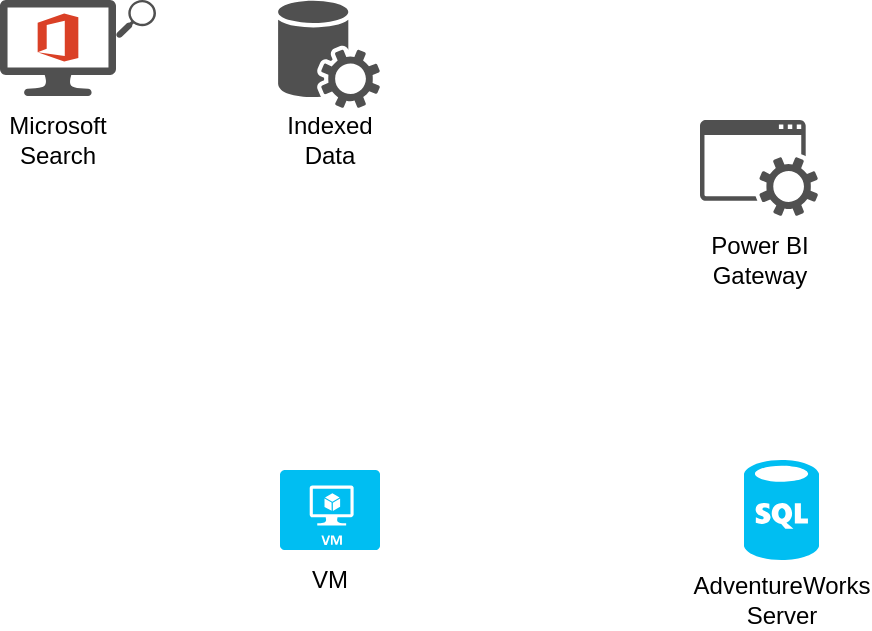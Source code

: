 <mxfile version="13.3.5" type="device"><diagram id="bjCdOTSKXJoXCGte1gPt" name="Page-1"><mxGraphModel dx="1106" dy="860" grid="1" gridSize="10" guides="1" tooltips="1" connect="1" arrows="1" fold="1" page="1" pageScale="1" pageWidth="827" pageHeight="1169" math="0" shadow="0"><root><mxCell id="0"/><mxCell id="1" parent="0"/><mxCell id="Nrr77rJ-I-0ks5EhK8dh-1" value="" style="group" vertex="1" connectable="0" parent="1"><mxGeometry x="80" y="70" width="78" height="80" as="geometry"/></mxCell><mxCell id="FbACteb5riXrHAfUR4Uj-1" value="" style="pointerEvents=1;shadow=0;dashed=0;html=1;strokeColor=none;fillColor=#505050;labelPosition=center;verticalLabelPosition=bottom;verticalAlign=top;outlineConnect=0;align=center;shape=mxgraph.office.concepts.office_installed;" parent="Nrr77rJ-I-0ks5EhK8dh-1" vertex="1"><mxGeometry width="58" height="48" as="geometry"/></mxCell><mxCell id="FbACteb5riXrHAfUR4Uj-2" value="" style="pointerEvents=1;shadow=0;dashed=0;html=1;strokeColor=none;fillColor=#505050;labelPosition=center;verticalLabelPosition=bottom;verticalAlign=top;outlineConnect=0;align=center;shape=mxgraph.office.concepts.search;" parent="Nrr77rJ-I-0ks5EhK8dh-1" vertex="1"><mxGeometry x="58" width="20" height="19" as="geometry"/></mxCell><mxCell id="FbACteb5riXrHAfUR4Uj-3" value="Microsoft &lt;br&gt;Search" style="text;html=1;strokeColor=none;fillColor=none;align=center;verticalAlign=middle;whiteSpace=wrap;rounded=0;" parent="Nrr77rJ-I-0ks5EhK8dh-1" vertex="1"><mxGeometry x="9" y="60" width="40" height="20" as="geometry"/></mxCell><mxCell id="Nrr77rJ-I-0ks5EhK8dh-10" value="" style="group" vertex="1" connectable="0" parent="1"><mxGeometry x="219" y="70" width="51" height="80" as="geometry"/></mxCell><mxCell id="Nrr77rJ-I-0ks5EhK8dh-8" value="" style="pointerEvents=1;shadow=0;dashed=0;html=1;strokeColor=none;fillColor=#505050;labelPosition=center;verticalLabelPosition=bottom;verticalAlign=top;outlineConnect=0;align=center;shape=mxgraph.office.services.central_management_service;" vertex="1" parent="Nrr77rJ-I-0ks5EhK8dh-10"><mxGeometry width="51" height="54" as="geometry"/></mxCell><mxCell id="Nrr77rJ-I-0ks5EhK8dh-9" value="Indexed&lt;br&gt;Data" style="text;html=1;strokeColor=none;fillColor=none;align=center;verticalAlign=middle;whiteSpace=wrap;rounded=0;" vertex="1" parent="Nrr77rJ-I-0ks5EhK8dh-10"><mxGeometry x="6" y="60" width="40" height="20" as="geometry"/></mxCell><mxCell id="Nrr77rJ-I-0ks5EhK8dh-11" value="" style="group" vertex="1" connectable="0" parent="1"><mxGeometry x="220" y="305" width="50" height="65" as="geometry"/></mxCell><mxCell id="Nrr77rJ-I-0ks5EhK8dh-6" value="" style="verticalLabelPosition=bottom;html=1;verticalAlign=top;align=center;strokeColor=none;fillColor=#00BEF2;shape=mxgraph.azure.virtual_machine;" vertex="1" parent="Nrr77rJ-I-0ks5EhK8dh-11"><mxGeometry width="50" height="40" as="geometry"/></mxCell><mxCell id="Nrr77rJ-I-0ks5EhK8dh-7" value="VM" style="text;html=1;strokeColor=none;fillColor=none;align=center;verticalAlign=middle;whiteSpace=wrap;rounded=0;" vertex="1" parent="Nrr77rJ-I-0ks5EhK8dh-11"><mxGeometry x="5" y="45" width="40" height="20" as="geometry"/></mxCell><mxCell id="Nrr77rJ-I-0ks5EhK8dh-12" value="" style="group" vertex="1" connectable="0" parent="1"><mxGeometry x="451" y="300" width="40" height="80" as="geometry"/></mxCell><mxCell id="Nrr77rJ-I-0ks5EhK8dh-4" value="" style="verticalLabelPosition=bottom;html=1;verticalAlign=top;align=center;strokeColor=none;fillColor=#00BEF2;shape=mxgraph.azure.sql_database;" vertex="1" parent="Nrr77rJ-I-0ks5EhK8dh-12"><mxGeometry x="1" width="37.5" height="50" as="geometry"/></mxCell><mxCell id="Nrr77rJ-I-0ks5EhK8dh-5" value="AdventureWorks&lt;br&gt;Server" style="text;html=1;strokeColor=none;fillColor=none;align=center;verticalAlign=middle;whiteSpace=wrap;rounded=0;" vertex="1" parent="Nrr77rJ-I-0ks5EhK8dh-12"><mxGeometry y="60" width="40" height="20" as="geometry"/></mxCell><mxCell id="Nrr77rJ-I-0ks5EhK8dh-13" value="" style="group" vertex="1" connectable="0" parent="1"><mxGeometry x="430" y="130" width="60" height="80" as="geometry"/></mxCell><mxCell id="Nrr77rJ-I-0ks5EhK8dh-2" value="" style="pointerEvents=1;shadow=0;dashed=0;html=1;strokeColor=none;fillColor=#505050;labelPosition=center;verticalLabelPosition=bottom;verticalAlign=top;outlineConnect=0;align=center;shape=mxgraph.office.concepts.service_application;" vertex="1" parent="Nrr77rJ-I-0ks5EhK8dh-13"><mxGeometry width="59" height="48" as="geometry"/></mxCell><mxCell id="Nrr77rJ-I-0ks5EhK8dh-3" value="Power BI Gateway" style="text;html=1;strokeColor=none;fillColor=none;align=center;verticalAlign=middle;whiteSpace=wrap;rounded=0;" vertex="1" parent="Nrr77rJ-I-0ks5EhK8dh-13"><mxGeometry y="60" width="60" height="20" as="geometry"/></mxCell></root></mxGraphModel></diagram></mxfile>